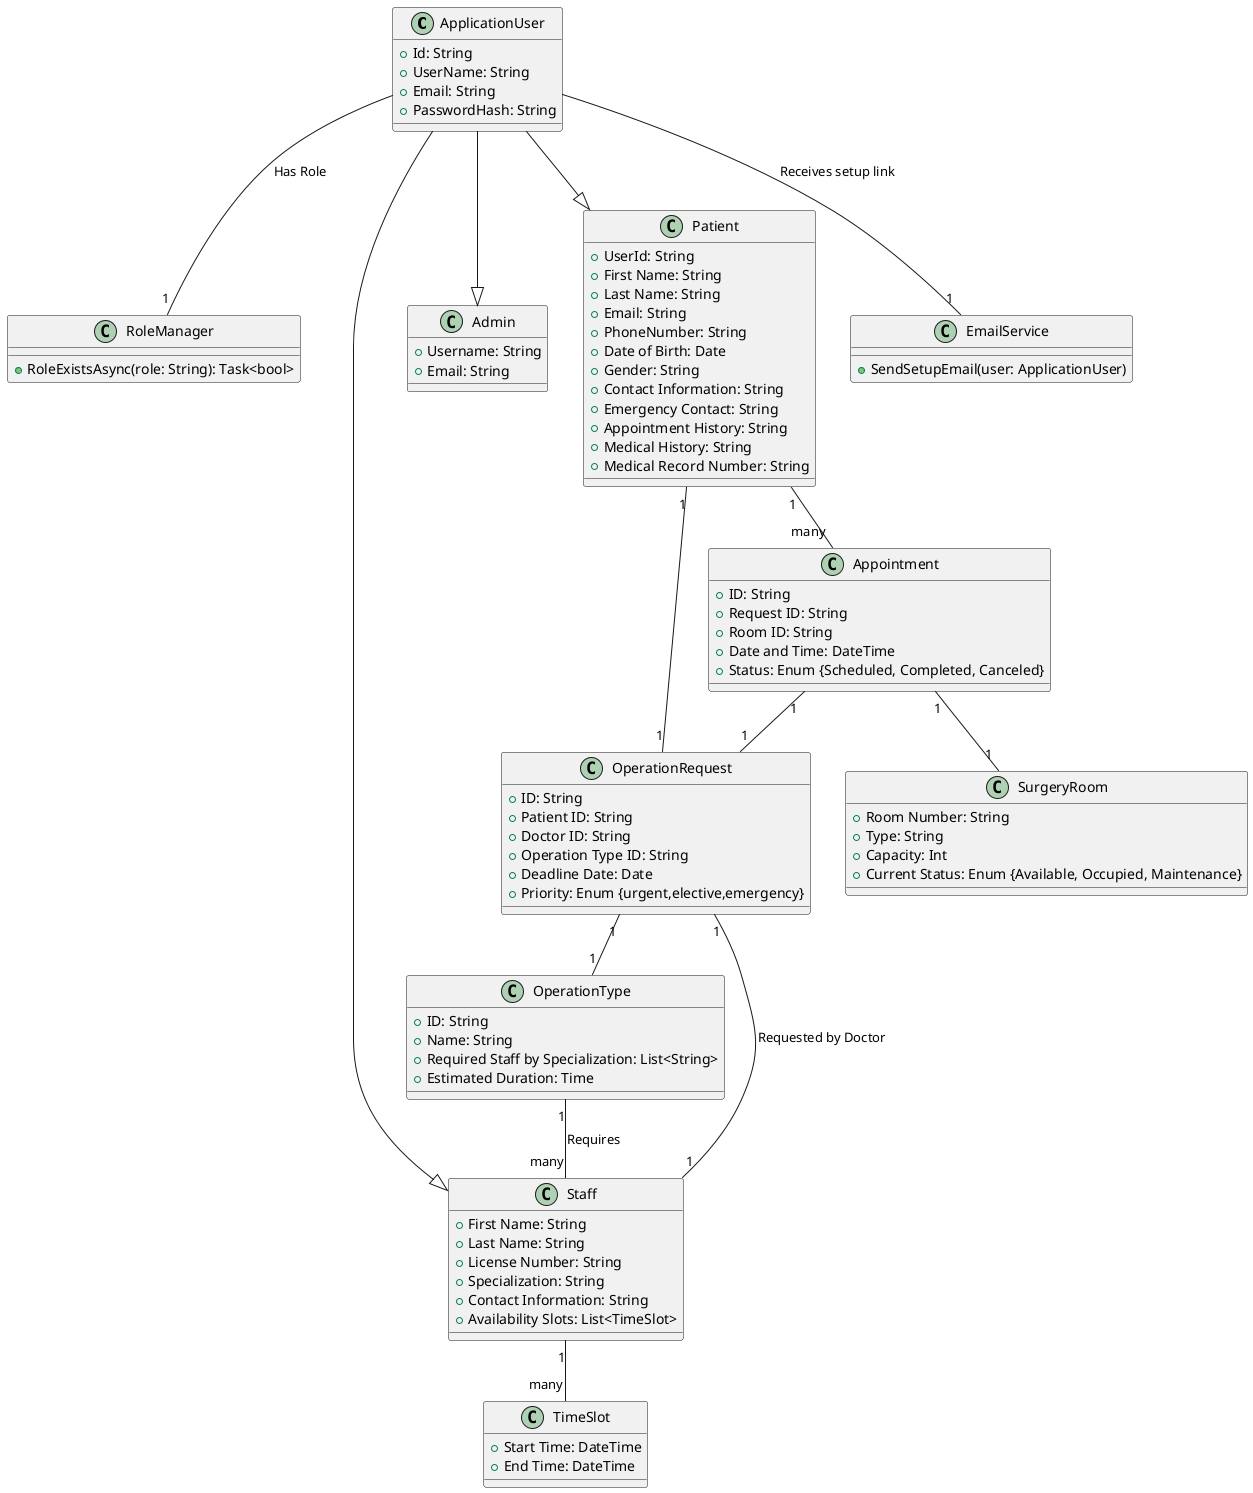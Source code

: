 @startuml
!define RECTANGLE class

RECTANGLE ApplicationUser {
    +Id: String
    +UserName: String
    +Email: String
    +PasswordHash: String
}

RECTANGLE RoleManager {
    +RoleExistsAsync(role: String): Task<bool>
}

RECTANGLE Staff {
    +First Name: String
    +Last Name: String
    +License Number: String
    +Specialization: String
    +Contact Information: String
    +Availability Slots: List<TimeSlot>
}

RECTANGLE Admin {
    +Username: String
    +Email: String
}

RECTANGLE Patient {
    +UserId: String
    +First Name: String
    +Last Name: String
    +Email: String
    +PhoneNumber: String
    +Date of Birth: Date
    +Gender: String
    +Contact Information: String
    +Emergency Contact: String
    +Appointment History: String
    +Medical History: String
    +Medical Record Number: String
}

RECTANGLE OperationRequest {
    +ID: String
    +Patient ID: String
    +Doctor ID: String
    +Operation Type ID: String
    +Deadline Date: Date
    +Priority: Enum {urgent,elective,emergency}
}

RECTANGLE OperationType {
    +ID: String
    +Name: String
    +Required Staff by Specialization: List<String>
    +Estimated Duration: Time
}

RECTANGLE Appointment {
    +ID: String
    +Request ID: String
    +Room ID: String
    +Date and Time: DateTime
    +Status: Enum {Scheduled, Completed, Canceled}
}

RECTANGLE SurgeryRoom {
    +Room Number: String
    +Type: String
    +Capacity: Int
    +Current Status: Enum {Available, Occupied, Maintenance}
}

RECTANGLE TimeSlot {
    +Start Time: DateTime
    +End Time: DateTime
}

RECTANGLE EmailService {
    +SendSetupEmail(user: ApplicationUser)
}

ApplicationUser --|> Admin
ApplicationUser --|> Patient
ApplicationUser --|> Staff
Staff "1" -- "many" TimeSlot
Patient "1" -- "many" Appointment
Appointment "1" -- "1" SurgeryRoom
Appointment "1" -- "1" OperationRequest
OperationRequest "1" -- "1" Patient
OperationRequest "1" -- "1" OperationType
OperationRequest "1" -- "1" Staff : Requested by Doctor
OperationType "1" -- "many" Staff : Requires
ApplicationUser -- "1" RoleManager : Has Role
ApplicationUser -- "1" EmailService : Receives setup link

@enduml